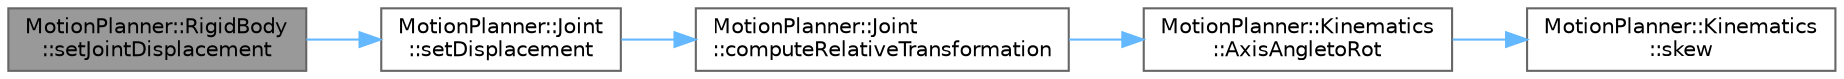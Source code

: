 digraph "MotionPlanner::RigidBody::setJointDisplacement"
{
 // LATEX_PDF_SIZE
  bgcolor="transparent";
  edge [fontname=Helvetica,fontsize=10,labelfontname=Helvetica,labelfontsize=10];
  node [fontname=Helvetica,fontsize=10,shape=box,height=0.2,width=0.4];
  rankdir="LR";
  Node1 [label="MotionPlanner::RigidBody\l::setJointDisplacement",height=0.2,width=0.4,color="gray40", fillcolor="grey60", style="filled", fontcolor="black",tooltip=" "];
  Node1 -> Node2 [color="steelblue1",style="solid"];
  Node2 [label="MotionPlanner::Joint\l::setDisplacement",height=0.2,width=0.4,color="grey40", fillcolor="white", style="filled",URL="$class_motion_planner_1_1_joint.html#af01a32b099045bb0a9ee9b8549bdb802",tooltip=" "];
  Node2 -> Node3 [color="steelblue1",style="solid"];
  Node3 [label="MotionPlanner::Joint\l::computeRelativeTransformation",height=0.2,width=0.4,color="grey40", fillcolor="white", style="filled",URL="$class_motion_planner_1_1_joint.html#a371d485ec22759e4fffe39805a1023b2",tooltip=" "];
  Node3 -> Node4 [color="steelblue1",style="solid"];
  Node4 [label="MotionPlanner::Kinematics\l::AxisAngletoRot",height=0.2,width=0.4,color="grey40", fillcolor="white", style="filled",URL="$namespace_motion_planner_1_1_kinematics.html#a958c657b6d57210377ffd98127caab1c",tooltip=" "];
  Node4 -> Node5 [color="steelblue1",style="solid"];
  Node5 [label="MotionPlanner::Kinematics\l::skew",height=0.2,width=0.4,color="grey40", fillcolor="white", style="filled",URL="$namespace_motion_planner_1_1_kinematics.html#a35be98501567026badfaa3995595171f",tooltip=" "];
}
